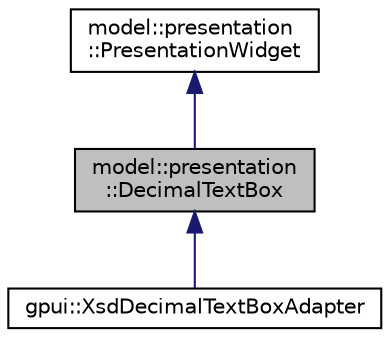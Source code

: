 digraph "model::presentation::DecimalTextBox"
{
 // LATEX_PDF_SIZE
  edge [fontname="Helvetica",fontsize="10",labelfontname="Helvetica",labelfontsize="10"];
  node [fontname="Helvetica",fontsize="10",shape=record];
  Node1 [label="model::presentation\l::DecimalTextBox",height=0.2,width=0.4,color="black", fillcolor="grey75", style="filled", fontcolor="black",tooltip="The DecimalTextBox class represents a text box with or without a spin control for entering decimal nu..."];
  Node2 -> Node1 [dir="back",color="midnightblue",fontsize="10",style="solid",fontname="Helvetica"];
  Node2 [label="model::presentation\l::PresentationWidget",height=0.2,width=0.4,color="black", fillcolor="white", style="filled",URL="$classmodel_1_1presentation_1_1_presentation_widget.html",tooltip="The PresentationWidget class base class for all widgets supported by ADMX/ADML format."];
  Node1 -> Node3 [dir="back",color="midnightblue",fontsize="10",style="solid",fontname="Helvetica"];
  Node3 [label="gpui::XsdDecimalTextBoxAdapter",height=0.2,width=0.4,color="black", fillcolor="white", style="filled",URL="$classgpui_1_1_xsd_decimal_text_box_adapter.html",tooltip=" "];
}
